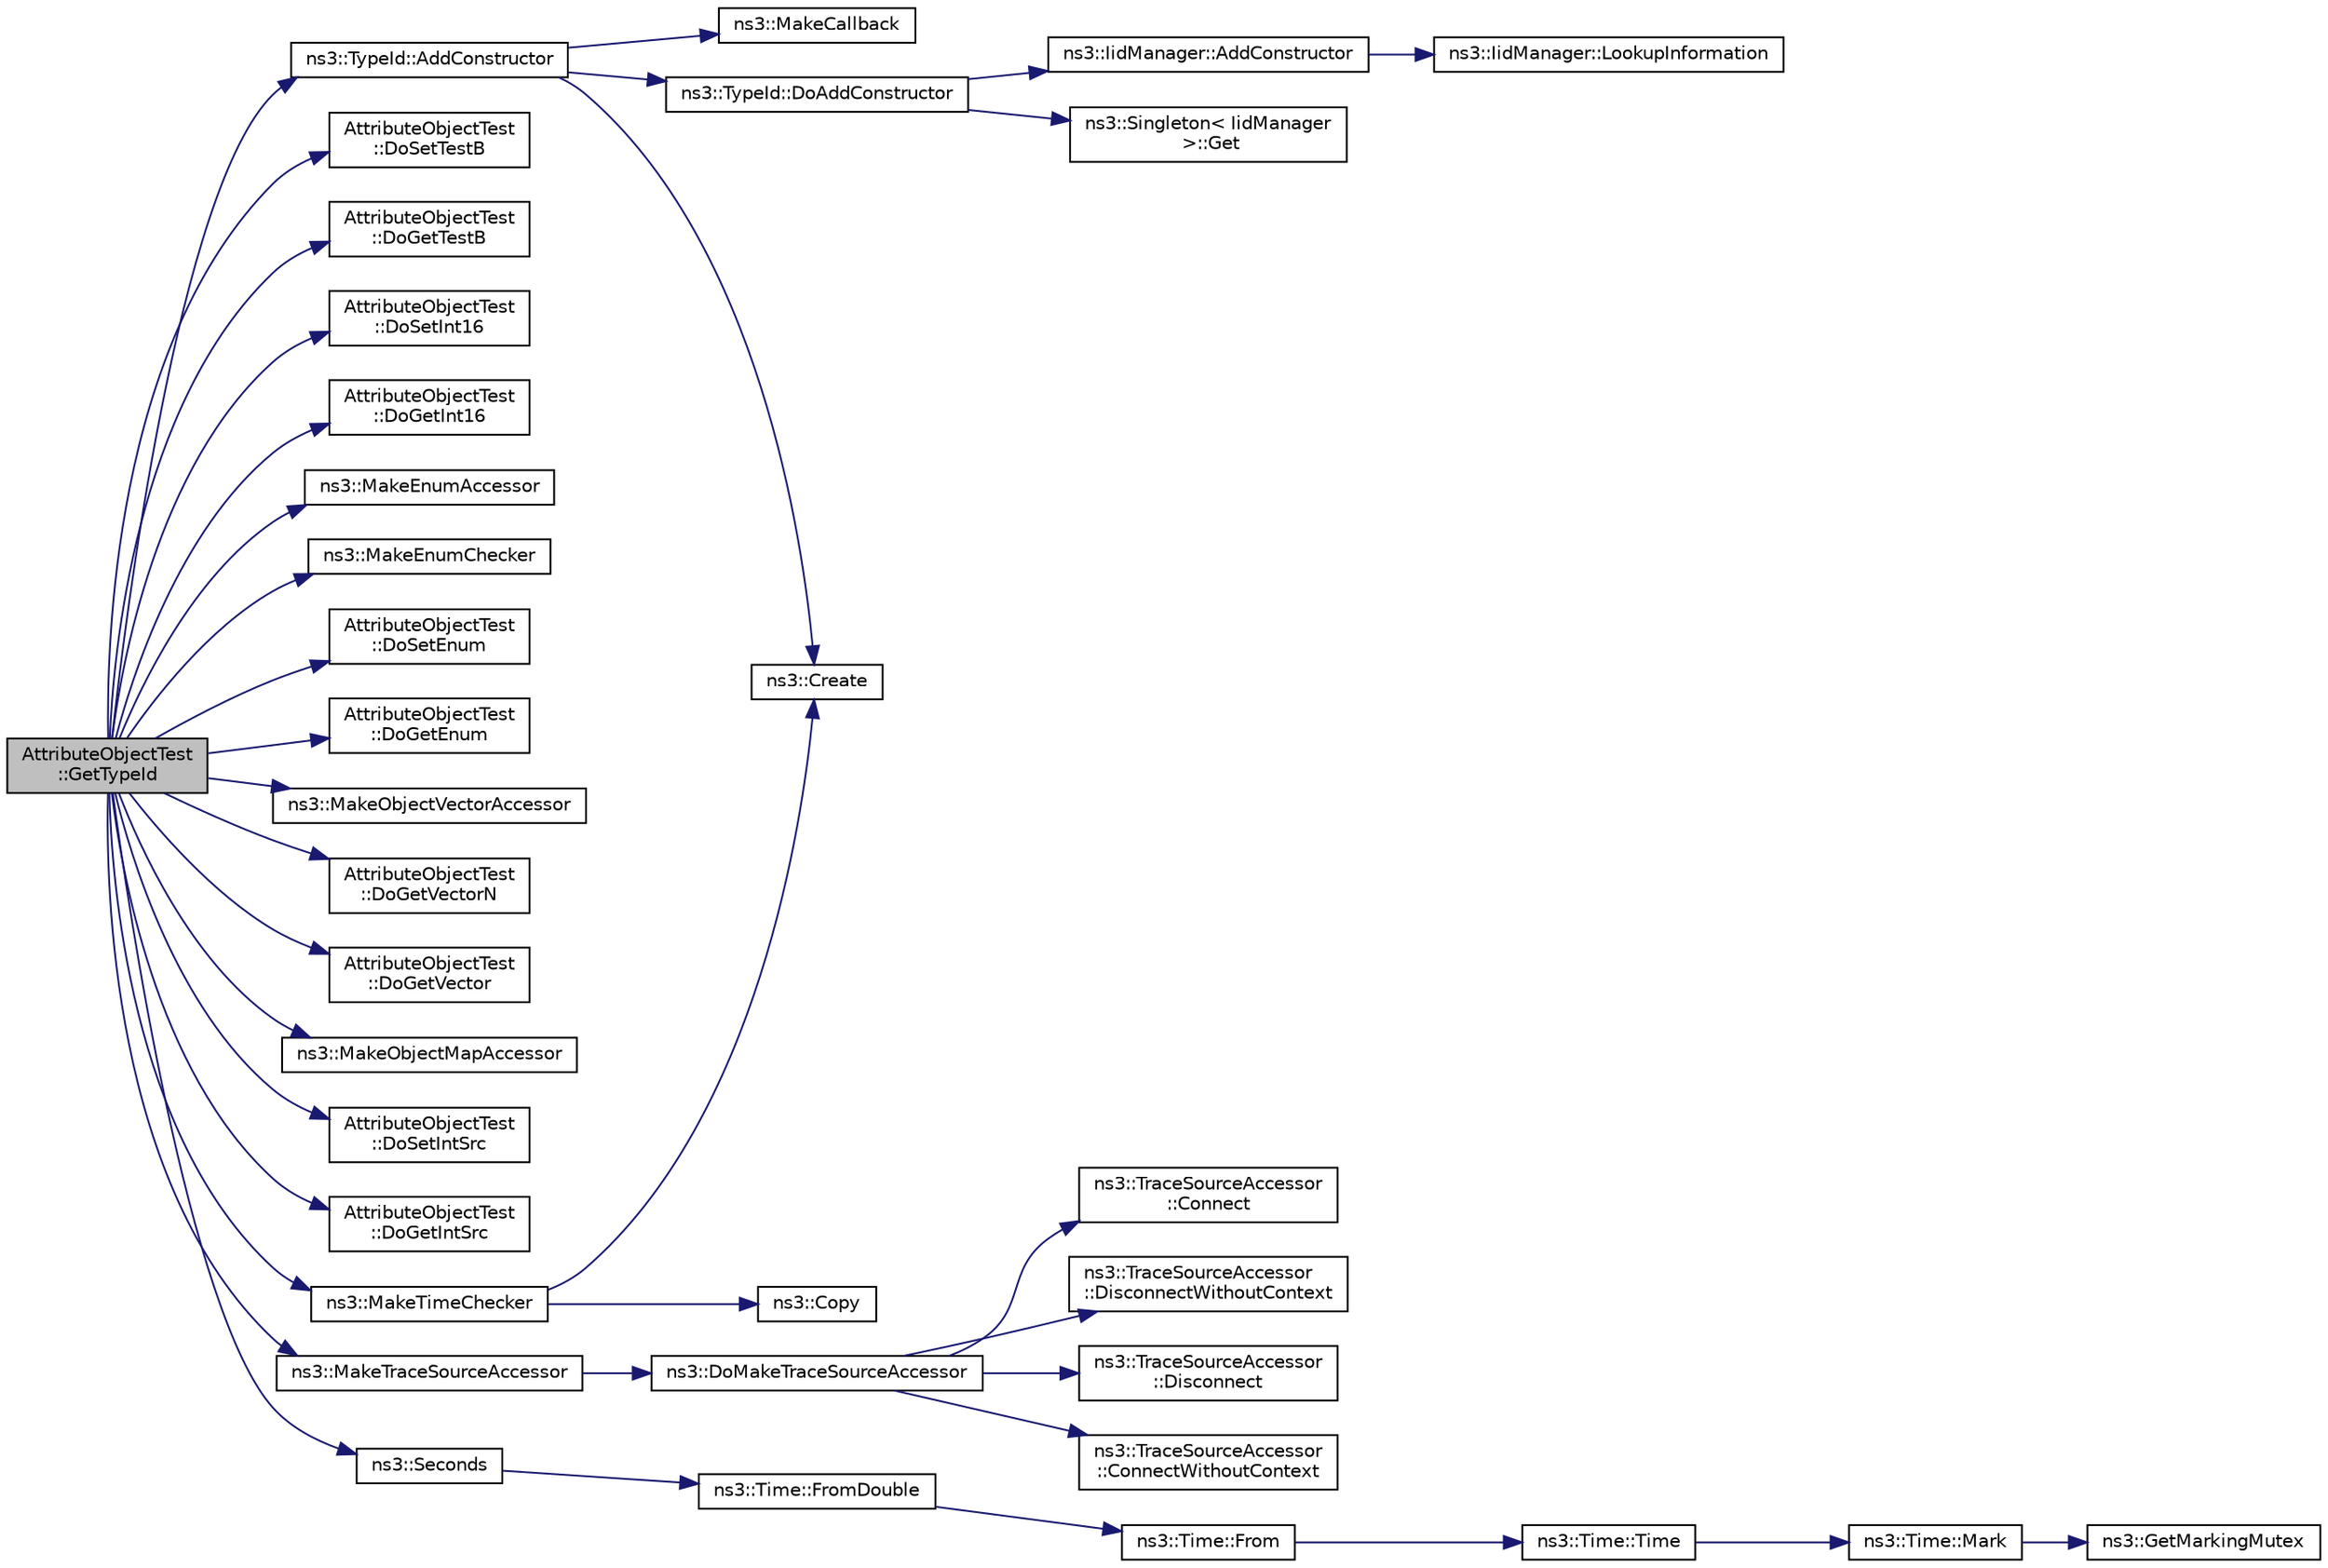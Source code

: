 digraph "AttributeObjectTest::GetTypeId"
{
  edge [fontname="Helvetica",fontsize="10",labelfontname="Helvetica",labelfontsize="10"];
  node [fontname="Helvetica",fontsize="10",shape=record];
  rankdir="LR";
  Node1 [label="AttributeObjectTest\l::GetTypeId",height=0.2,width=0.4,color="black", fillcolor="grey75", style="filled", fontcolor="black"];
  Node1 -> Node2 [color="midnightblue",fontsize="10",style="solid"];
  Node2 [label="ns3::TypeId::AddConstructor",height=0.2,width=0.4,color="black", fillcolor="white", style="filled",URL="$d6/d11/classns3_1_1TypeId.html#a06aaf693dc4dbe69b805d942c893ee64"];
  Node2 -> Node3 [color="midnightblue",fontsize="10",style="solid"];
  Node3 [label="ns3::Create",height=0.2,width=0.4,color="black", fillcolor="white", style="filled",URL="$d2/df2/group__ptr.html#ga0406dd2d929ceac05ce39d4579fa3e4b"];
  Node2 -> Node4 [color="midnightblue",fontsize="10",style="solid"];
  Node4 [label="ns3::MakeCallback",height=0.2,width=0.4,color="black", fillcolor="white", style="filled",URL="$dd/de0/group__makecallbackmemptr.html#ga9376283685aa99d204048d6a4b7610a4"];
  Node2 -> Node5 [color="midnightblue",fontsize="10",style="solid"];
  Node5 [label="ns3::TypeId::DoAddConstructor",height=0.2,width=0.4,color="black", fillcolor="white", style="filled",URL="$d6/d11/classns3_1_1TypeId.html#aff073e36c2bf066811b30f6db69fe2ba"];
  Node5 -> Node6 [color="midnightblue",fontsize="10",style="solid"];
  Node6 [label="ns3::Singleton\< IidManager\l \>::Get",height=0.2,width=0.4,color="black", fillcolor="white", style="filled",URL="$d8/d77/classns3_1_1Singleton.html#a80a2cd3c25a27ea72add7a9f7a141ffa"];
  Node5 -> Node7 [color="midnightblue",fontsize="10",style="solid"];
  Node7 [label="ns3::IidManager::AddConstructor",height=0.2,width=0.4,color="black", fillcolor="white", style="filled",URL="$d4/d1c/classns3_1_1IidManager.html#a6073021a59ff1150ab155230c52c5b98"];
  Node7 -> Node8 [color="midnightblue",fontsize="10",style="solid"];
  Node8 [label="ns3::IidManager::LookupInformation",height=0.2,width=0.4,color="black", fillcolor="white", style="filled",URL="$d4/d1c/classns3_1_1IidManager.html#a6b1f4ba2815dba27a377e8a8db2384cf"];
  Node1 -> Node9 [color="midnightblue",fontsize="10",style="solid"];
  Node9 [label="AttributeObjectTest\l::DoSetTestB",height=0.2,width=0.4,color="black", fillcolor="white", style="filled",URL="$d6/dae/classAttributeObjectTest.html#ae4ca4fee1e918fa8865bcaee282e6233"];
  Node1 -> Node10 [color="midnightblue",fontsize="10",style="solid"];
  Node10 [label="AttributeObjectTest\l::DoGetTestB",height=0.2,width=0.4,color="black", fillcolor="white", style="filled",URL="$d6/dae/classAttributeObjectTest.html#a0f2e2ca94ae7716ca98810b86e3096c5"];
  Node1 -> Node11 [color="midnightblue",fontsize="10",style="solid"];
  Node11 [label="AttributeObjectTest\l::DoSetInt16",height=0.2,width=0.4,color="black", fillcolor="white", style="filled",URL="$d6/dae/classAttributeObjectTest.html#af4dd6bc3d3d113055b37cb7d4e1b3e8f"];
  Node1 -> Node12 [color="midnightblue",fontsize="10",style="solid"];
  Node12 [label="AttributeObjectTest\l::DoGetInt16",height=0.2,width=0.4,color="black", fillcolor="white", style="filled",URL="$d6/dae/classAttributeObjectTest.html#aab433f15a9f44011ee682d5ede72f19a"];
  Node1 -> Node13 [color="midnightblue",fontsize="10",style="solid"];
  Node13 [label="ns3::MakeEnumAccessor",height=0.2,width=0.4,color="black", fillcolor="white", style="filled",URL="$d7/d2e/namespacens3.html#af5050739867ce63896dec011e332c8ec"];
  Node1 -> Node14 [color="midnightblue",fontsize="10",style="solid"];
  Node14 [label="ns3::MakeEnumChecker",height=0.2,width=0.4,color="black", fillcolor="white", style="filled",URL="$d7/d2e/namespacens3.html#a48832781a2b521d3d0091e05ece30615"];
  Node1 -> Node15 [color="midnightblue",fontsize="10",style="solid"];
  Node15 [label="AttributeObjectTest\l::DoSetEnum",height=0.2,width=0.4,color="black", fillcolor="white", style="filled",URL="$d6/dae/classAttributeObjectTest.html#aeb96b221c21f1491ec304d1fe6bbb27c"];
  Node1 -> Node16 [color="midnightblue",fontsize="10",style="solid"];
  Node16 [label="AttributeObjectTest\l::DoGetEnum",height=0.2,width=0.4,color="black", fillcolor="white", style="filled",URL="$d6/dae/classAttributeObjectTest.html#abfd11b0ee10036e353d08641f3dc3512"];
  Node1 -> Node17 [color="midnightblue",fontsize="10",style="solid"];
  Node17 [label="ns3::MakeObjectVectorAccessor",height=0.2,width=0.4,color="black", fillcolor="white", style="filled",URL="$d7/d2e/namespacens3.html#a6ad5b3621a5dc72b7030cbb07c73adf6"];
  Node1 -> Node18 [color="midnightblue",fontsize="10",style="solid"];
  Node18 [label="AttributeObjectTest\l::DoGetVectorN",height=0.2,width=0.4,color="black", fillcolor="white", style="filled",URL="$d6/dae/classAttributeObjectTest.html#a1a62c49a2dc2a834e950ac7cb290664f"];
  Node1 -> Node19 [color="midnightblue",fontsize="10",style="solid"];
  Node19 [label="AttributeObjectTest\l::DoGetVector",height=0.2,width=0.4,color="black", fillcolor="white", style="filled",URL="$d6/dae/classAttributeObjectTest.html#a7d814f72561fbeb1a314c06cc6020a19"];
  Node1 -> Node20 [color="midnightblue",fontsize="10",style="solid"];
  Node20 [label="ns3::MakeObjectMapAccessor",height=0.2,width=0.4,color="black", fillcolor="white", style="filled",URL="$d7/d2e/namespacens3.html#acfdf708e388c66beea68eb5ecdcb7456"];
  Node1 -> Node21 [color="midnightblue",fontsize="10",style="solid"];
  Node21 [label="AttributeObjectTest\l::DoSetIntSrc",height=0.2,width=0.4,color="black", fillcolor="white", style="filled",URL="$d6/dae/classAttributeObjectTest.html#a09baaccde183a0f57322e3eabe5a4e0e"];
  Node1 -> Node22 [color="midnightblue",fontsize="10",style="solid"];
  Node22 [label="AttributeObjectTest\l::DoGetIntSrc",height=0.2,width=0.4,color="black", fillcolor="white", style="filled",URL="$d6/dae/classAttributeObjectTest.html#af4e64c6ce08f42309d618592589824d5"];
  Node1 -> Node23 [color="midnightblue",fontsize="10",style="solid"];
  Node23 [label="ns3::MakeTraceSourceAccessor",height=0.2,width=0.4,color="black", fillcolor="white", style="filled",URL="$dd/d41/group__tracing.html#gab21a770b9855af4e8f69f7531ea4a6b0"];
  Node23 -> Node24 [color="midnightblue",fontsize="10",style="solid"];
  Node24 [label="ns3::DoMakeTraceSourceAccessor",height=0.2,width=0.4,color="black", fillcolor="white", style="filled",URL="$dd/d41/group__tracing.html#ga58e9c4db480094cef0bb8d87118146e5"];
  Node24 -> Node25 [color="midnightblue",fontsize="10",style="solid"];
  Node25 [label="ns3::TraceSourceAccessor\l::ConnectWithoutContext",height=0.2,width=0.4,color="black", fillcolor="white", style="filled",URL="$d2/deb/classns3_1_1TraceSourceAccessor.html#a1baf1c36b3d644fe210cc0e0835cfeb9"];
  Node24 -> Node26 [color="midnightblue",fontsize="10",style="solid"];
  Node26 [label="ns3::TraceSourceAccessor\l::Connect",height=0.2,width=0.4,color="black", fillcolor="white", style="filled",URL="$d2/deb/classns3_1_1TraceSourceAccessor.html#a2edac9639d21e12e9aee53c508bef172"];
  Node24 -> Node27 [color="midnightblue",fontsize="10",style="solid"];
  Node27 [label="ns3::TraceSourceAccessor\l::DisconnectWithoutContext",height=0.2,width=0.4,color="black", fillcolor="white", style="filled",URL="$d2/deb/classns3_1_1TraceSourceAccessor.html#a76a36d41611ea647e26884d9bf403544"];
  Node24 -> Node28 [color="midnightblue",fontsize="10",style="solid"];
  Node28 [label="ns3::TraceSourceAccessor\l::Disconnect",height=0.2,width=0.4,color="black", fillcolor="white", style="filled",URL="$d2/deb/classns3_1_1TraceSourceAccessor.html#a366f52ad46fc0c1058e21e24932ab546"];
  Node1 -> Node29 [color="midnightblue",fontsize="10",style="solid"];
  Node29 [label="ns3::Seconds",height=0.2,width=0.4,color="black", fillcolor="white", style="filled",URL="$d1/dec/group__timecivil.html#ga33c34b816f8ff6628e33d5c8e9713b9e"];
  Node29 -> Node30 [color="midnightblue",fontsize="10",style="solid"];
  Node30 [label="ns3::Time::FromDouble",height=0.2,width=0.4,color="black", fillcolor="white", style="filled",URL="$dc/d04/classns3_1_1Time.html#a60e845f4a74e62495b86356afe604cb4"];
  Node30 -> Node31 [color="midnightblue",fontsize="10",style="solid"];
  Node31 [label="ns3::Time::From",height=0.2,width=0.4,color="black", fillcolor="white", style="filled",URL="$dc/d04/classns3_1_1Time.html#a34e4acc13d0e08cc8cb9cd3b838b9baf"];
  Node31 -> Node32 [color="midnightblue",fontsize="10",style="solid"];
  Node32 [label="ns3::Time::Time",height=0.2,width=0.4,color="black", fillcolor="white", style="filled",URL="$dc/d04/classns3_1_1Time.html#a8a39dc1b8cbbd7fe6d940e492d1b925e"];
  Node32 -> Node33 [color="midnightblue",fontsize="10",style="solid"];
  Node33 [label="ns3::Time::Mark",height=0.2,width=0.4,color="black", fillcolor="white", style="filled",URL="$dc/d04/classns3_1_1Time.html#aa7eef2a1119c1c4855d99f1e83d44c54"];
  Node33 -> Node34 [color="midnightblue",fontsize="10",style="solid"];
  Node34 [label="ns3::GetMarkingMutex",height=0.2,width=0.4,color="black", fillcolor="white", style="filled",URL="$d7/d2e/namespacens3.html#ac4356aa982bd2ddb0f7ebbf94539919d"];
  Node1 -> Node35 [color="midnightblue",fontsize="10",style="solid"];
  Node35 [label="ns3::MakeTimeChecker",height=0.2,width=0.4,color="black", fillcolor="white", style="filled",URL="$d9/d7d/group__time.html#ga7032965bd4afa578691d88c09e4481c1",tooltip="Helper to make a Time checker with bounded range. Both limits are inclusive. "];
  Node35 -> Node3 [color="midnightblue",fontsize="10",style="solid"];
  Node35 -> Node36 [color="midnightblue",fontsize="10",style="solid"];
  Node36 [label="ns3::Copy",height=0.2,width=0.4,color="black", fillcolor="white", style="filled",URL="$d7/d2e/namespacens3.html#a952d99f6d759fee74dda19f308451bc1"];
}
